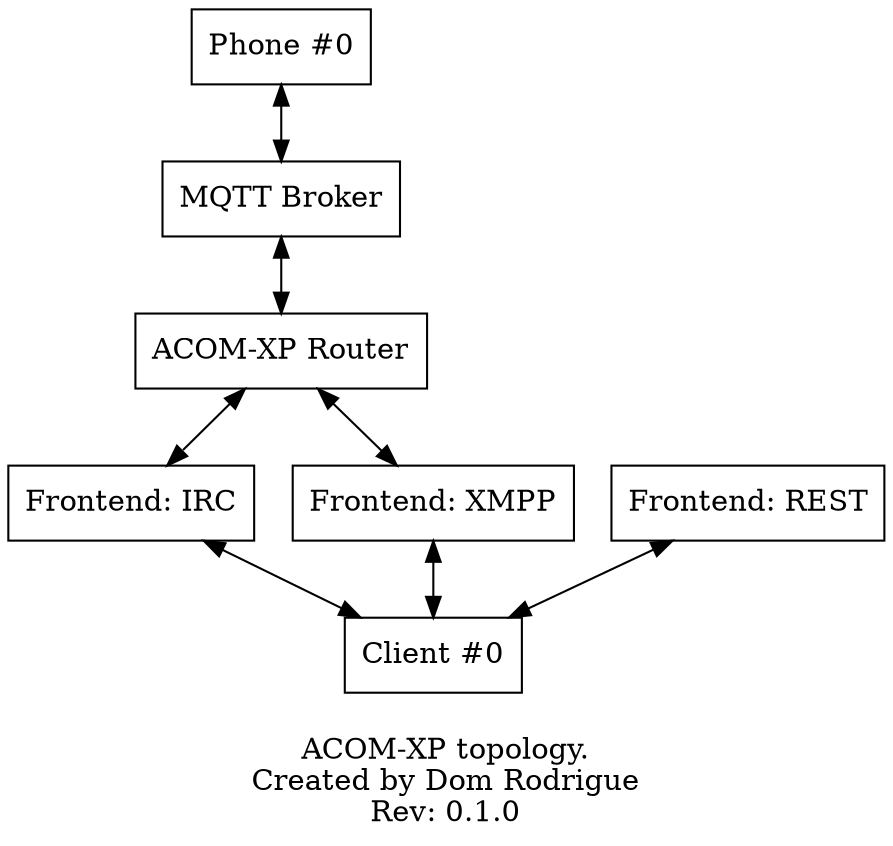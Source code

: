 digraph Router {
    graph [overlap=false, splines=true]
    phone0 [shape=record,label="Phone #0"];
    broker [shape=record,label="MQTT Broker"];
    router [shape=record,label="ACOM-XP Router"];
    frt_irc [shape=record,label="Frontend: IRC"];
    frt_xmpp [shape=record,label="Frontend: XMPP"];
    frt_rest [shape=record,label="Frontend: REST"];

    phone0 -> broker [dir="both"];
    broker -> router [dir="both"];

    router -> frt_irc [dir="both"];
    router -> frt_xmpp [dir="both"];

    client0 [shape=record,label="Client #0"];

    frt_irc -> client0 [dir="both"];
    frt_xmpp -> client0 [dir="both"];
    frt_rest -> client0 [dir="both"]

    label = "\nACOM-XP topology.\nCreated by Dom Rodrigue\nRev: 0.1.0"
}

